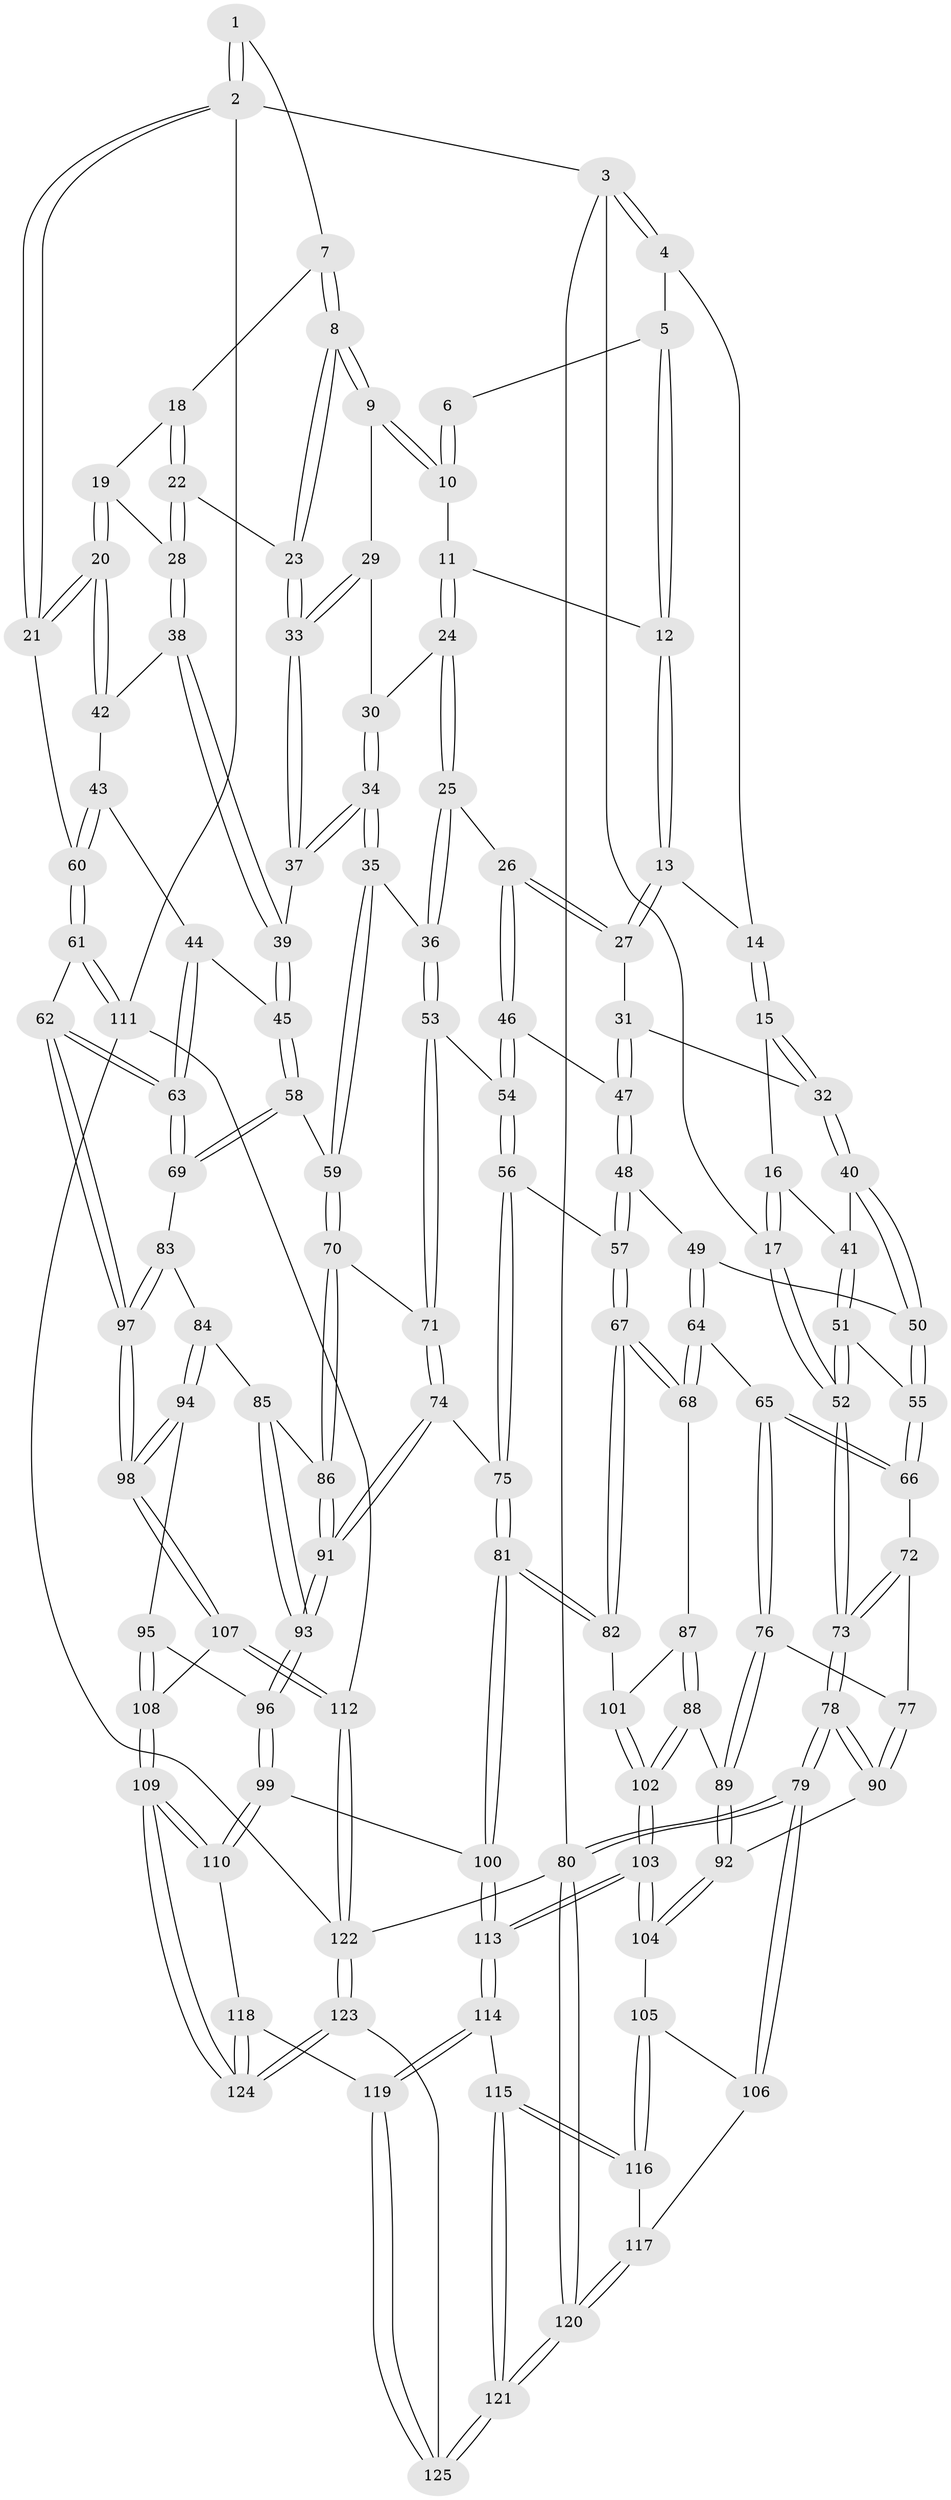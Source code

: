 // coarse degree distribution, {4: 0.32432432432432434, 2: 0.05405405405405406, 6: 0.05405405405405406, 5: 0.21621621621621623, 3: 0.24324324324324326, 1: 0.02702702702702703, 8: 0.02702702702702703, 7: 0.05405405405405406}
// Generated by graph-tools (version 1.1) at 2025/06/03/04/25 22:06:58]
// undirected, 125 vertices, 309 edges
graph export_dot {
graph [start="1"]
  node [color=gray90,style=filled];
  1 [pos="+0.853620486781044+0"];
  2 [pos="+1+0"];
  3 [pos="+0+0"];
  4 [pos="+0.06480428571661552+0"];
  5 [pos="+0.5025673294402847+0"];
  6 [pos="+0.6248355829994663+0"];
  7 [pos="+0.853674578193997+0"];
  8 [pos="+0.759733887564206+0.11479869074506306"];
  9 [pos="+0.720428378135547+0.10577548453398335"];
  10 [pos="+0.6974498692045477+0.09127011663013637"];
  11 [pos="+0.6012089129081627+0.0859404650128437"];
  12 [pos="+0.48867620321352995+0"];
  13 [pos="+0.42193948213093063+0.07127328904893288"];
  14 [pos="+0.21892609196756263+0"];
  15 [pos="+0.23856036703938427+0.15937044858893684"];
  16 [pos="+0.08730282130314909+0.16937613615066976"];
  17 [pos="+0+0"];
  18 [pos="+0.9110861952978839+0.036132890908830484"];
  19 [pos="+0.9620996903377136+0.08640066183476912"];
  20 [pos="+1+0.1820417137341347"];
  21 [pos="+1+0.1874053281561365"];
  22 [pos="+0.8383656835924312+0.19012926149665285"];
  23 [pos="+0.7765733665784433+0.14991871101465815"];
  24 [pos="+0.5796431831904714+0.1563977317617537"];
  25 [pos="+0.4900276280717066+0.2088858336640528"];
  26 [pos="+0.4328217535385452+0.18944094101863995"];
  27 [pos="+0.39955501714100766+0.16108976236276493"];
  28 [pos="+0.8461051087417044+0.1969195736696756"];
  29 [pos="+0.6500562286903095+0.17715380412709233"];
  30 [pos="+0.6237565141651235+0.18450442925218608"];
  31 [pos="+0.3264534009729346+0.18334714152831874"];
  32 [pos="+0.27547075585074043+0.1840292105278788"];
  33 [pos="+0.7068985225902167+0.24350882912326396"];
  34 [pos="+0.6342680190863329+0.3384988580195033"];
  35 [pos="+0.622803299992996+0.346522609508189"];
  36 [pos="+0.6045937759426746+0.35538382668893637"];
  37 [pos="+0.6771232409324353+0.3217392832573083"];
  38 [pos="+0.8485728492752882+0.2012346598905653"];
  39 [pos="+0.8031896792099464+0.3440265028785049"];
  40 [pos="+0.23044833897009562+0.29479786663784224"];
  41 [pos="+0.10427369708029159+0.2548825348763751"];
  42 [pos="+0.9403776463475919+0.23428659411723793"];
  43 [pos="+0.9053978646545331+0.37239990180643856"];
  44 [pos="+0.8721353348213863+0.3782359583065299"];
  45 [pos="+0.8306918577533593+0.37579731358652824"];
  46 [pos="+0.4202132626664833+0.337184398543851"];
  47 [pos="+0.3442217802287432+0.3520476218419863"];
  48 [pos="+0.3107270881704305+0.3922738291733362"];
  49 [pos="+0.3002321938947971+0.3945469111858362"];
  50 [pos="+0.2209495857082945+0.35950937864486987"];
  51 [pos="+0.09436339510120885+0.3588194682533918"];
  52 [pos="+0+0.36145444509680347"];
  53 [pos="+0.5923743312384487+0.37661447270408965"];
  54 [pos="+0.491930800143888+0.4143988982987115"];
  55 [pos="+0.1482615639010388+0.39758671694998643"];
  56 [pos="+0.46974368501626135+0.4420958801715324"];
  57 [pos="+0.42324188198293944+0.4644637518088199"];
  58 [pos="+0.7928847903276703+0.48065395571531727"];
  59 [pos="+0.7823921636492887+0.4849364283254804"];
  60 [pos="+1+0.4651207048800665"];
  61 [pos="+1+0.5201495139995184"];
  62 [pos="+0.951554730088044+0.5912098228341467"];
  63 [pos="+0.9245486924050581+0.5688426070510167"];
  64 [pos="+0.27866389827343485+0.5252092829233946"];
  65 [pos="+0.17205815577758476+0.4891683725104699"];
  66 [pos="+0.14646417263791953+0.422401338524092"];
  67 [pos="+0.37244711956497545+0.5570212350589593"];
  68 [pos="+0.2841735549249026+0.5332294923450639"];
  69 [pos="+0.8518147278995485+0.5284003070067071"];
  70 [pos="+0.7224781631983406+0.5309435664679556"];
  71 [pos="+0.629708455594859+0.4882512351717224"];
  72 [pos="+0.06654237393597567+0.4776695749054013"];
  73 [pos="+0+0.49852901201088334"];
  74 [pos="+0.5902414158746154+0.5522638658635222"];
  75 [pos="+0.5262104953859489+0.5738754382215969"];
  76 [pos="+0.14000570340705815+0.5564301750705019"];
  77 [pos="+0.08620558282423307+0.5575790866901099"];
  78 [pos="+0+0.584069877428868"];
  79 [pos="+0+0.7483965958750826"];
  80 [pos="+0+1"];
  81 [pos="+0.4429897968702877+0.695258622200645"];
  82 [pos="+0.42658410880397457+0.6753748135279752"];
  83 [pos="+0.7820865762279072+0.5936187806296017"];
  84 [pos="+0.7284316122748214+0.5569925176587681"];
  85 [pos="+0.7245756753044543+0.5479699808160687"];
  86 [pos="+0.7231056517264807+0.5401148075163023"];
  87 [pos="+0.24705944717395822+0.5950507362920158"];
  88 [pos="+0.1902013600202252+0.6250634503919458"];
  89 [pos="+0.1595034232790428+0.6010029578428159"];
  90 [pos="+0+0.6055480663434804"];
  91 [pos="+0.6218374558480041+0.6043227650305155"];
  92 [pos="+0.0727017874169333+0.6581474340335002"];
  93 [pos="+0.6348045186399036+0.6415418866292256"];
  94 [pos="+0.7206807432026882+0.6397282784229024"];
  95 [pos="+0.6509409901750945+0.6643949767493399"];
  96 [pos="+0.6360649287198453+0.6629181278242561"];
  97 [pos="+0.8618626238504272+0.7037063657963761"];
  98 [pos="+0.8476530029838293+0.7350240059738324"];
  99 [pos="+0.5184883631747105+0.7683509381597516"];
  100 [pos="+0.44391483254718306+0.6991585196840957"];
  101 [pos="+0.2888939697008261+0.6513331766444637"];
  102 [pos="+0.19474779722164226+0.733050372271363"];
  103 [pos="+0.18392507682899584+0.7838788737554752"];
  104 [pos="+0.13283817924627964+0.7758004532009926"];
  105 [pos="+0.1310481409188605+0.776346054059305"];
  106 [pos="+0+0.7866505029751186"];
  107 [pos="+0.8391575488744072+0.7936841230950155"];
  108 [pos="+0.8067826926013771+0.8079832706690867"];
  109 [pos="+0.6334409688650599+0.9236185457162381"];
  110 [pos="+0.5317740197506303+0.8022155831053926"];
  111 [pos="+1+0.8797792962428174"];
  112 [pos="+0.924993532254512+0.8507883507237088"];
  113 [pos="+0.2257990946728973+0.8236459275980149"];
  114 [pos="+0.23049638211585197+0.8506593696677344"];
  115 [pos="+0.08400590033478535+0.9211234848291876"];
  116 [pos="+0.05460760202352689+0.8970002832004988"];
  117 [pos="+0.04321353036126278+0.8986331356215117"];
  118 [pos="+0.3423493113275226+0.9224609674792434"];
  119 [pos="+0.25986808639389114+0.9335196174934625"];
  120 [pos="+0+1"];
  121 [pos="+0.10515516667695043+1"];
  122 [pos="+0.8470019666970914+1"];
  123 [pos="+0.62853849513919+1"];
  124 [pos="+0.6207850964632609+1"];
  125 [pos="+0.185788400676094+1"];
  1 -- 2;
  1 -- 2;
  1 -- 7;
  2 -- 3;
  2 -- 21;
  2 -- 21;
  2 -- 111;
  3 -- 4;
  3 -- 4;
  3 -- 17;
  3 -- 80;
  4 -- 5;
  4 -- 14;
  5 -- 6;
  5 -- 12;
  5 -- 12;
  6 -- 10;
  6 -- 10;
  7 -- 8;
  7 -- 8;
  7 -- 18;
  8 -- 9;
  8 -- 9;
  8 -- 23;
  8 -- 23;
  9 -- 10;
  9 -- 10;
  9 -- 29;
  10 -- 11;
  11 -- 12;
  11 -- 24;
  11 -- 24;
  12 -- 13;
  12 -- 13;
  13 -- 14;
  13 -- 27;
  13 -- 27;
  14 -- 15;
  14 -- 15;
  15 -- 16;
  15 -- 32;
  15 -- 32;
  16 -- 17;
  16 -- 17;
  16 -- 41;
  17 -- 52;
  17 -- 52;
  18 -- 19;
  18 -- 22;
  18 -- 22;
  19 -- 20;
  19 -- 20;
  19 -- 28;
  20 -- 21;
  20 -- 21;
  20 -- 42;
  20 -- 42;
  21 -- 60;
  22 -- 23;
  22 -- 28;
  22 -- 28;
  23 -- 33;
  23 -- 33;
  24 -- 25;
  24 -- 25;
  24 -- 30;
  25 -- 26;
  25 -- 36;
  25 -- 36;
  26 -- 27;
  26 -- 27;
  26 -- 46;
  26 -- 46;
  27 -- 31;
  28 -- 38;
  28 -- 38;
  29 -- 30;
  29 -- 33;
  29 -- 33;
  30 -- 34;
  30 -- 34;
  31 -- 32;
  31 -- 47;
  31 -- 47;
  32 -- 40;
  32 -- 40;
  33 -- 37;
  33 -- 37;
  34 -- 35;
  34 -- 35;
  34 -- 37;
  34 -- 37;
  35 -- 36;
  35 -- 59;
  35 -- 59;
  36 -- 53;
  36 -- 53;
  37 -- 39;
  38 -- 39;
  38 -- 39;
  38 -- 42;
  39 -- 45;
  39 -- 45;
  40 -- 41;
  40 -- 50;
  40 -- 50;
  41 -- 51;
  41 -- 51;
  42 -- 43;
  43 -- 44;
  43 -- 60;
  43 -- 60;
  44 -- 45;
  44 -- 63;
  44 -- 63;
  45 -- 58;
  45 -- 58;
  46 -- 47;
  46 -- 54;
  46 -- 54;
  47 -- 48;
  47 -- 48;
  48 -- 49;
  48 -- 57;
  48 -- 57;
  49 -- 50;
  49 -- 64;
  49 -- 64;
  50 -- 55;
  50 -- 55;
  51 -- 52;
  51 -- 52;
  51 -- 55;
  52 -- 73;
  52 -- 73;
  53 -- 54;
  53 -- 71;
  53 -- 71;
  54 -- 56;
  54 -- 56;
  55 -- 66;
  55 -- 66;
  56 -- 57;
  56 -- 75;
  56 -- 75;
  57 -- 67;
  57 -- 67;
  58 -- 59;
  58 -- 69;
  58 -- 69;
  59 -- 70;
  59 -- 70;
  60 -- 61;
  60 -- 61;
  61 -- 62;
  61 -- 111;
  61 -- 111;
  62 -- 63;
  62 -- 63;
  62 -- 97;
  62 -- 97;
  63 -- 69;
  63 -- 69;
  64 -- 65;
  64 -- 68;
  64 -- 68;
  65 -- 66;
  65 -- 66;
  65 -- 76;
  65 -- 76;
  66 -- 72;
  67 -- 68;
  67 -- 68;
  67 -- 82;
  67 -- 82;
  68 -- 87;
  69 -- 83;
  70 -- 71;
  70 -- 86;
  70 -- 86;
  71 -- 74;
  71 -- 74;
  72 -- 73;
  72 -- 73;
  72 -- 77;
  73 -- 78;
  73 -- 78;
  74 -- 75;
  74 -- 91;
  74 -- 91;
  75 -- 81;
  75 -- 81;
  76 -- 77;
  76 -- 89;
  76 -- 89;
  77 -- 90;
  77 -- 90;
  78 -- 79;
  78 -- 79;
  78 -- 90;
  78 -- 90;
  79 -- 80;
  79 -- 80;
  79 -- 106;
  79 -- 106;
  80 -- 120;
  80 -- 120;
  80 -- 122;
  81 -- 82;
  81 -- 82;
  81 -- 100;
  81 -- 100;
  82 -- 101;
  83 -- 84;
  83 -- 97;
  83 -- 97;
  84 -- 85;
  84 -- 94;
  84 -- 94;
  85 -- 86;
  85 -- 93;
  85 -- 93;
  86 -- 91;
  86 -- 91;
  87 -- 88;
  87 -- 88;
  87 -- 101;
  88 -- 89;
  88 -- 102;
  88 -- 102;
  89 -- 92;
  89 -- 92;
  90 -- 92;
  91 -- 93;
  91 -- 93;
  92 -- 104;
  92 -- 104;
  93 -- 96;
  93 -- 96;
  94 -- 95;
  94 -- 98;
  94 -- 98;
  95 -- 96;
  95 -- 108;
  95 -- 108;
  96 -- 99;
  96 -- 99;
  97 -- 98;
  97 -- 98;
  98 -- 107;
  98 -- 107;
  99 -- 100;
  99 -- 110;
  99 -- 110;
  100 -- 113;
  100 -- 113;
  101 -- 102;
  101 -- 102;
  102 -- 103;
  102 -- 103;
  103 -- 104;
  103 -- 104;
  103 -- 113;
  103 -- 113;
  104 -- 105;
  105 -- 106;
  105 -- 116;
  105 -- 116;
  106 -- 117;
  107 -- 108;
  107 -- 112;
  107 -- 112;
  108 -- 109;
  108 -- 109;
  109 -- 110;
  109 -- 110;
  109 -- 124;
  109 -- 124;
  110 -- 118;
  111 -- 112;
  111 -- 122;
  112 -- 122;
  112 -- 122;
  113 -- 114;
  113 -- 114;
  114 -- 115;
  114 -- 119;
  114 -- 119;
  115 -- 116;
  115 -- 116;
  115 -- 121;
  115 -- 121;
  116 -- 117;
  117 -- 120;
  117 -- 120;
  118 -- 119;
  118 -- 124;
  118 -- 124;
  119 -- 125;
  119 -- 125;
  120 -- 121;
  120 -- 121;
  121 -- 125;
  121 -- 125;
  122 -- 123;
  122 -- 123;
  123 -- 124;
  123 -- 124;
  123 -- 125;
}
